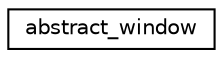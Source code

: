 digraph "Graphical Class Hierarchy"
{
 // LATEX_PDF_SIZE
  edge [fontname="Helvetica",fontsize="10",labelfontname="Helvetica",labelfontsize="10"];
  node [fontname="Helvetica",fontsize="10",shape=record];
  rankdir="LR";
  Node0 [label="abstract_window",height=0.2,width=0.4,color="black", fillcolor="white", style="filled",URL="$classabstract__window.html",tooltip=" "];
}
